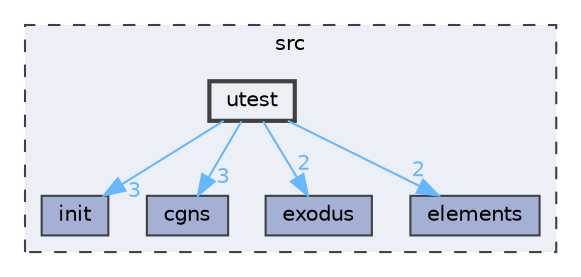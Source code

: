 digraph "src/utest"
{
 // INTERACTIVE_SVG=YES
 // LATEX_PDF_SIZE
  bgcolor="transparent";
  edge [fontname=Helvetica,fontsize=10,labelfontname=Helvetica,labelfontsize=10];
  node [fontname=Helvetica,fontsize=10,shape=box,height=0.2,width=0.4];
  compound=true
  subgraph clusterdir_68267d1309a1af8e8297ef4c3efbcdba {
    graph [ bgcolor="#edeff6", pencolor="grey25", label="src", fontname=Helvetica,fontsize=10 style="filled,dashed", URL="dir_68267d1309a1af8e8297ef4c3efbcdba.html",tooltip=""]
  dir_93ef7a03ae011ca5032e526d863e8f9f [label="init", fillcolor="#a4b1d4", color="grey25", style="filled", URL="dir_93ef7a03ae011ca5032e526d863e8f9f.html",tooltip=""];
  dir_f371e9dd6e225bf8e20e121e59bab5bd [label="cgns", fillcolor="#a4b1d4", color="grey25", style="filled", URL="dir_f371e9dd6e225bf8e20e121e59bab5bd.html",tooltip=""];
  dir_e151c116100f0d05a91a56b2b7518180 [label="exodus", fillcolor="#a4b1d4", color="grey25", style="filled", URL="dir_e151c116100f0d05a91a56b2b7518180.html",tooltip=""];
  dir_b2470cdf236b10787c6012057be7848d [label="elements", fillcolor="#a4b1d4", color="grey25", style="filled", URL="dir_b2470cdf236b10787c6012057be7848d.html",tooltip=""];
  dir_20af8c6db4866732b8ca049c99f4ebff [label="utest", fillcolor="#edeff6", color="grey25", style="filled,bold", URL="dir_20af8c6db4866732b8ca049c99f4ebff.html",tooltip=""];
  }
  dir_20af8c6db4866732b8ca049c99f4ebff->dir_93ef7a03ae011ca5032e526d863e8f9f [headlabel="3", labeldistance=1.5 headhref="dir_000030_000016.html" color="steelblue1" fontcolor="steelblue1"];
  dir_20af8c6db4866732b8ca049c99f4ebff->dir_b2470cdf236b10787c6012057be7848d [headlabel="2", labeldistance=1.5 headhref="dir_000030_000006.html" color="steelblue1" fontcolor="steelblue1"];
  dir_20af8c6db4866732b8ca049c99f4ebff->dir_e151c116100f0d05a91a56b2b7518180 [headlabel="2", labeldistance=1.5 headhref="dir_000030_000007.html" color="steelblue1" fontcolor="steelblue1"];
  dir_20af8c6db4866732b8ca049c99f4ebff->dir_f371e9dd6e225bf8e20e121e59bab5bd [headlabel="3", labeldistance=1.5 headhref="dir_000030_000003.html" color="steelblue1" fontcolor="steelblue1"];
}
